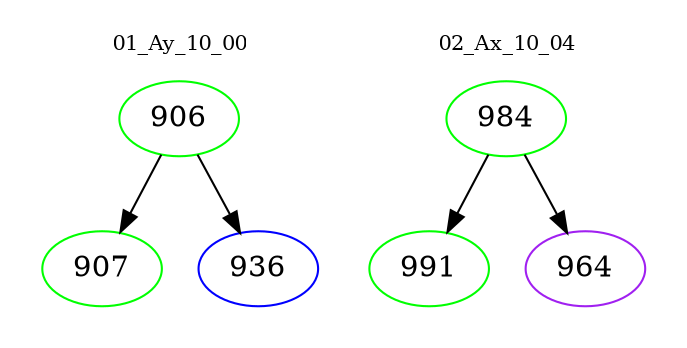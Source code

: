 digraph{
subgraph cluster_0 {
color = white
label = "01_Ay_10_00";
fontsize=10;
T0_906 [label="906", color="green"]
T0_906 -> T0_907 [color="black"]
T0_907 [label="907", color="green"]
T0_906 -> T0_936 [color="black"]
T0_936 [label="936", color="blue"]
}
subgraph cluster_1 {
color = white
label = "02_Ax_10_04";
fontsize=10;
T1_984 [label="984", color="green"]
T1_984 -> T1_991 [color="black"]
T1_991 [label="991", color="green"]
T1_984 -> T1_964 [color="black"]
T1_964 [label="964", color="purple"]
}
}
